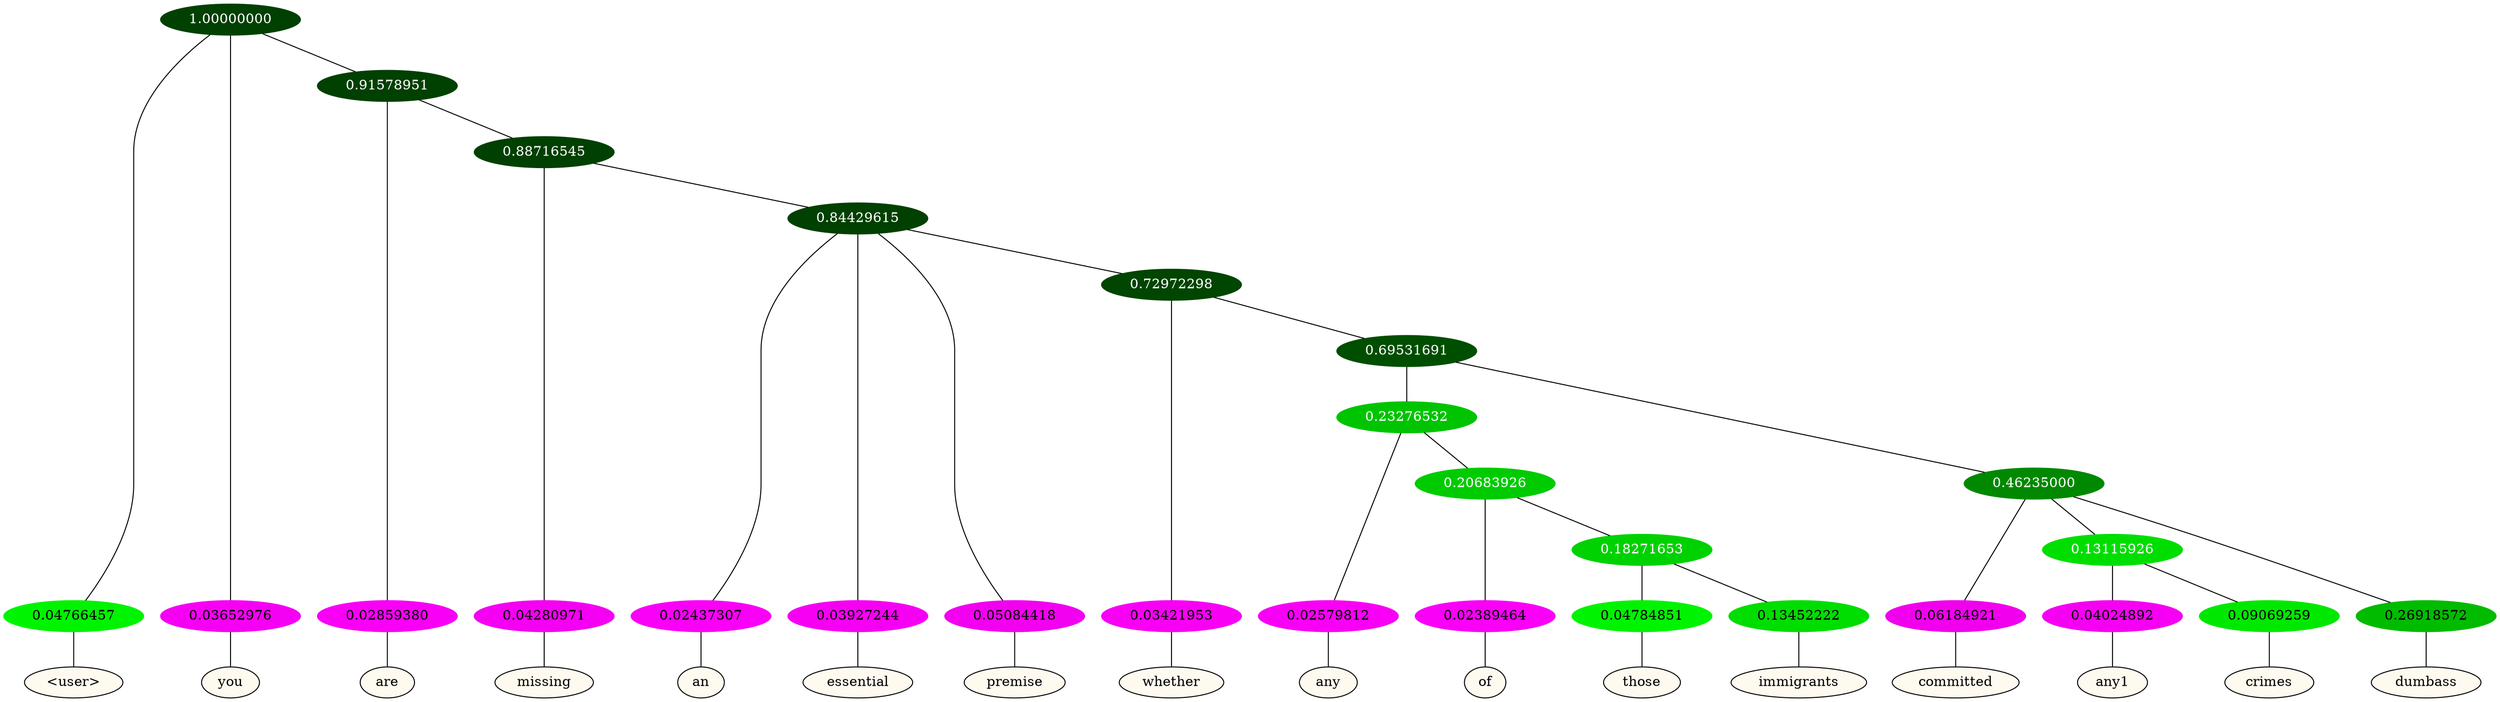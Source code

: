 graph {
	node [format=png height=0.15 nodesep=0.001 ordering=out overlap=prism overlap_scaling=0.01 ranksep=0.001 ratio=0.2 style=filled width=0.15]
	{
		rank=same
		a_w_1 [label="\<user\>" color=black fillcolor=floralwhite style="filled,solid"]
		a_w_2 [label=you color=black fillcolor=floralwhite style="filled,solid"]
		a_w_4 [label=are color=black fillcolor=floralwhite style="filled,solid"]
		a_w_6 [label=missing color=black fillcolor=floralwhite style="filled,solid"]
		a_w_8 [label=an color=black fillcolor=floralwhite style="filled,solid"]
		a_w_9 [label=essential color=black fillcolor=floralwhite style="filled,solid"]
		a_w_10 [label=premise color=black fillcolor=floralwhite style="filled,solid"]
		a_w_12 [label=whether color=black fillcolor=floralwhite style="filled,solid"]
		a_w_16 [label=any color=black fillcolor=floralwhite style="filled,solid"]
		a_w_21 [label=of color=black fillcolor=floralwhite style="filled,solid"]
		a_w_25 [label=those color=black fillcolor=floralwhite style="filled,solid"]
		a_w_26 [label=immigrants color=black fillcolor=floralwhite style="filled,solid"]
		a_w_18 [label=committed color=black fillcolor=floralwhite style="filled,solid"]
		a_w_23 [label=any1 color=black fillcolor=floralwhite style="filled,solid"]
		a_w_24 [label=crimes color=black fillcolor=floralwhite style="filled,solid"]
		a_w_20 [label=dumbass color=black fillcolor=floralwhite style="filled,solid"]
	}
	a_n_1 -- a_w_1
	a_n_2 -- a_w_2
	a_n_4 -- a_w_4
	a_n_6 -- a_w_6
	a_n_8 -- a_w_8
	a_n_9 -- a_w_9
	a_n_10 -- a_w_10
	a_n_12 -- a_w_12
	a_n_16 -- a_w_16
	a_n_21 -- a_w_21
	a_n_25 -- a_w_25
	a_n_26 -- a_w_26
	a_n_18 -- a_w_18
	a_n_23 -- a_w_23
	a_n_24 -- a_w_24
	a_n_20 -- a_w_20
	{
		rank=same
		a_n_1 [label=0.04766457 color="0.334 1.000 0.952" fontcolor=black]
		a_n_2 [label=0.03652976 color="0.835 1.000 0.963" fontcolor=black]
		a_n_4 [label=0.02859380 color="0.835 1.000 0.971" fontcolor=black]
		a_n_6 [label=0.04280971 color="0.835 1.000 0.957" fontcolor=black]
		a_n_8 [label=0.02437307 color="0.835 1.000 0.976" fontcolor=black]
		a_n_9 [label=0.03927244 color="0.835 1.000 0.961" fontcolor=black]
		a_n_10 [label=0.05084418 color="0.835 1.000 0.949" fontcolor=black]
		a_n_12 [label=0.03421953 color="0.835 1.000 0.966" fontcolor=black]
		a_n_16 [label=0.02579812 color="0.835 1.000 0.974" fontcolor=black]
		a_n_21 [label=0.02389464 color="0.835 1.000 0.976" fontcolor=black]
		a_n_25 [label=0.04784851 color="0.334 1.000 0.952" fontcolor=black]
		a_n_26 [label=0.13452222 color="0.334 1.000 0.865" fontcolor=black]
		a_n_18 [label=0.06184921 color="0.835 1.000 0.938" fontcolor=black]
		a_n_23 [label=0.04024892 color="0.835 1.000 0.960" fontcolor=black]
		a_n_24 [label=0.09069259 color="0.334 1.000 0.909" fontcolor=black]
		a_n_20 [label=0.26918572 color="0.334 1.000 0.731" fontcolor=black]
	}
	a_n_0 [label=1.00000000 color="0.334 1.000 0.250" fontcolor=grey99]
	a_n_0 -- a_n_1
	a_n_0 -- a_n_2
	a_n_3 [label=0.91578951 color="0.334 1.000 0.250" fontcolor=grey99]
	a_n_0 -- a_n_3
	a_n_3 -- a_n_4
	a_n_5 [label=0.88716545 color="0.334 1.000 0.250" fontcolor=grey99]
	a_n_3 -- a_n_5
	a_n_5 -- a_n_6
	a_n_7 [label=0.84429615 color="0.334 1.000 0.250" fontcolor=grey99]
	a_n_5 -- a_n_7
	a_n_7 -- a_n_8
	a_n_7 -- a_n_9
	a_n_7 -- a_n_10
	a_n_11 [label=0.72972298 color="0.334 1.000 0.270" fontcolor=grey99]
	a_n_7 -- a_n_11
	a_n_11 -- a_n_12
	a_n_13 [label=0.69531691 color="0.334 1.000 0.305" fontcolor=grey99]
	a_n_11 -- a_n_13
	a_n_14 [label=0.23276532 color="0.334 1.000 0.767" fontcolor=grey99]
	a_n_13 -- a_n_14
	a_n_15 [label=0.46235000 color="0.334 1.000 0.538" fontcolor=grey99]
	a_n_13 -- a_n_15
	a_n_14 -- a_n_16
	a_n_17 [label=0.20683926 color="0.334 1.000 0.793" fontcolor=grey99]
	a_n_14 -- a_n_17
	a_n_15 -- a_n_18
	a_n_19 [label=0.13115926 color="0.334 1.000 0.869" fontcolor=grey99]
	a_n_15 -- a_n_19
	a_n_15 -- a_n_20
	a_n_17 -- a_n_21
	a_n_22 [label=0.18271653 color="0.334 1.000 0.817" fontcolor=grey99]
	a_n_17 -- a_n_22
	a_n_19 -- a_n_23
	a_n_19 -- a_n_24
	a_n_22 -- a_n_25
	a_n_22 -- a_n_26
}
